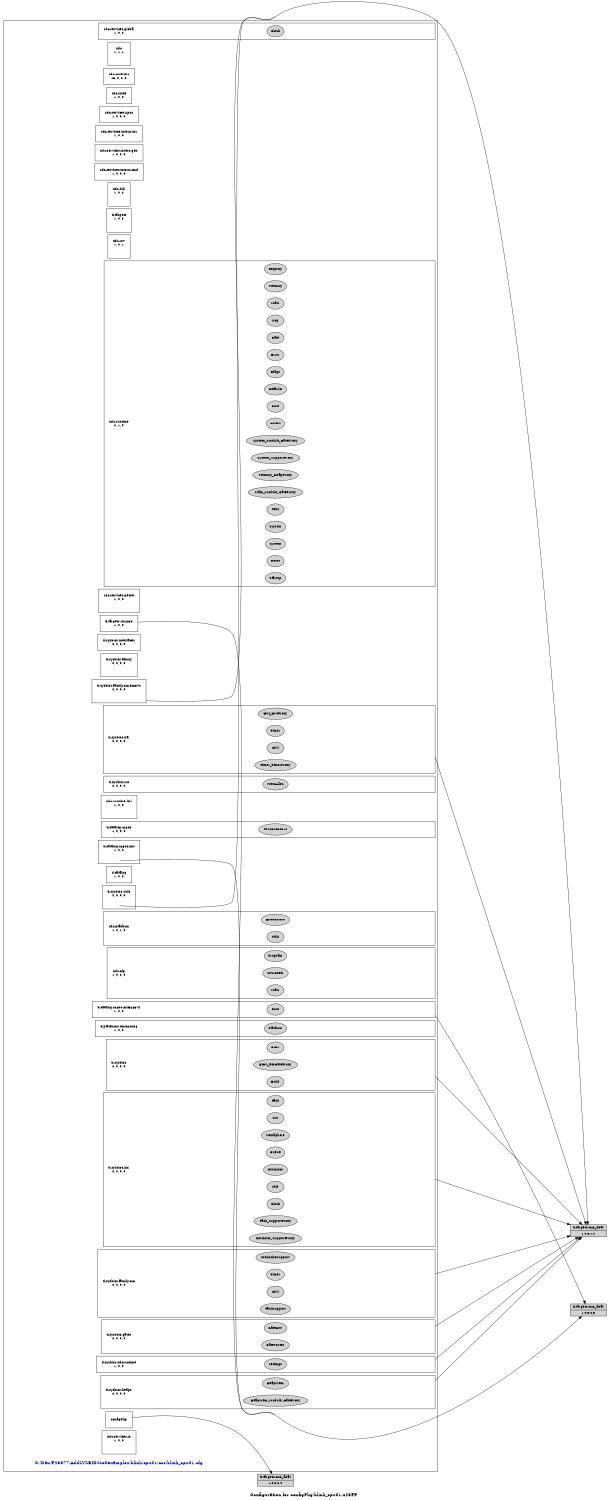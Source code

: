 digraph configuration {
    size="7.5,10";
    rankdir=LR;
    ranksep=".50 equally";
    concentrate=true;
    compound=true;
    label="\nConfiguration for configPkg/blink_cpu01.x28FP"
  node [font=Helvetica, fontsize=14, fontcolor=black];  subgraph cluster0 {label=""; __cfg [label="C:/Dan/F28377/AddSYSBIOStoCexamples/blink/cpu01/ccs/blink_cpu01.cfg", color=white, fontcolor=blue];
    node [font=Helvetica, fontsize=10];    subgraph cluster1 {
        label="";
        xdc_services_global__top [shape=box,label="xdc.services.global\n1, 0, 0", color=white];
        xdc_services_global__bot [shape=point,label="", style=invis];
        xdc_services_global_Clock [style=filled,fillcolor=lightgray, label="Clock"];
        xdc_services_global__top -> xdc_services_global_Clock[style=invis];
        xdc_services_global_Clock -> xdc_services_global__bot[style=invis];
    }
    subgraph cluster2 {
        label="";
        xdc__top [shape=box,label="xdc\n1, 1, 1", color=white];
        xdc__bot [shape=point,label="", style=invis];
    }
    subgraph cluster3 {
        label="";
        xdc_corevers__top [shape=box,label="xdc.corevers\n16, 0, 2, 0", color=white];
    }
    subgraph cluster4 {
        label="";
        xdc_shelf__top [shape=box,label="xdc.shelf\n1, 0, 0", color=white];
    }
    subgraph cluster5 {
        label="";
        xdc_services_spec__top [shape=box,label="xdc.services.spec\n1, 0, 0, 0", color=white];
    }
    subgraph cluster6 {
        label="";
        xdc_services_intern_xsr__top [shape=box,label="xdc.services.intern.xsr\n1, 0, 0", color=white];
    }
    subgraph cluster7 {
        label="";
        xdc_services_intern_gen__top [shape=box,label="xdc.services.intern.gen\n1, 0, 0, 0", color=white];
    }
    subgraph cluster8 {
        label="";
        xdc_services_intern_cmd__top [shape=box,label="xdc.services.intern.cmd\n1, 0, 0, 0", color=white];
    }
    subgraph cluster9 {
        label="";
        xdc_bld__top [shape=box,label="xdc.bld\n1, 0, 2", color=white];
        xdc_bld__bot [shape=point,label="", style=invis];
    }
    subgraph cluster10 {
        label="";
        ti_targets__top [shape=box,label="ti.targets\n1, 0, 3", color=white];
        ti_targets__bot [shape=point,label="", style=invis];
    }
    subgraph cluster11 {
        label="";
        xdc_rov__top [shape=box,label="xdc.rov\n1, 0, 1", color=white];
        xdc_rov__bot [shape=point,label="", style=invis];
    }
    subgraph cluster12 {
        label="";
        xdc_runtime__top [shape=box,label="xdc.runtime\n2, 1, 0", color=white];
        xdc_runtime__bot [shape=point,label="", style=invis];
        xdc_runtime_Assert [style=filled,fillcolor=lightgray, label="Assert"];
        xdc_runtime__top -> xdc_runtime_Assert[style=invis];
        xdc_runtime_Assert -> xdc_runtime__bot[style=invis];
        xdc_runtime_Core [style=filled,fillcolor=lightgray, label="Core"];
        xdc_runtime__top -> xdc_runtime_Core[style=invis];
        xdc_runtime_Core -> xdc_runtime__bot[style=invis];
        xdc_runtime_Defaults [style=filled,fillcolor=lightgray, label="Defaults"];
        xdc_runtime__top -> xdc_runtime_Defaults[style=invis];
        xdc_runtime_Defaults -> xdc_runtime__bot[style=invis];
        xdc_runtime_Diags [style=filled,fillcolor=lightgray, label="Diags"];
        xdc_runtime__top -> xdc_runtime_Diags[style=invis];
        xdc_runtime_Diags -> xdc_runtime__bot[style=invis];
        xdc_runtime_Error [style=filled,fillcolor=lightgray, label="Error"];
        xdc_runtime__top -> xdc_runtime_Error[style=invis];
        xdc_runtime_Error -> xdc_runtime__bot[style=invis];
        xdc_runtime_Gate [style=filled,fillcolor=lightgray, label="Gate"];
        xdc_runtime__top -> xdc_runtime_Gate[style=invis];
        xdc_runtime_Gate -> xdc_runtime__bot[style=invis];
        xdc_runtime_Log [style=filled,fillcolor=lightgray, label="Log"];
        xdc_runtime__top -> xdc_runtime_Log[style=invis];
        xdc_runtime_Log -> xdc_runtime__bot[style=invis];
        xdc_runtime_Main [style=filled,fillcolor=lightgray, label="Main"];
        xdc_runtime__top -> xdc_runtime_Main[style=invis];
        xdc_runtime_Main -> xdc_runtime__bot[style=invis];
        xdc_runtime_Memory [style=filled,fillcolor=lightgray, label="Memory"];
        xdc_runtime__top -> xdc_runtime_Memory[style=invis];
        xdc_runtime_Memory -> xdc_runtime__bot[style=invis];
        xdc_runtime_Registry [style=filled,fillcolor=lightgray, label="Registry"];
        xdc_runtime__top -> xdc_runtime_Registry[style=invis];
        xdc_runtime_Registry -> xdc_runtime__bot[style=invis];
        xdc_runtime_Startup [style=filled,fillcolor=lightgray, label="Startup"];
        xdc_runtime__top -> xdc_runtime_Startup[style=invis];
        xdc_runtime_Startup -> xdc_runtime__bot[style=invis];
        xdc_runtime_Reset [style=filled,fillcolor=lightgray, label="Reset"];
        xdc_runtime__top -> xdc_runtime_Reset[style=invis];
        xdc_runtime_Reset -> xdc_runtime__bot[style=invis];
        xdc_runtime_System [style=filled,fillcolor=lightgray, label="System"];
        xdc_runtime__top -> xdc_runtime_System[style=invis];
        xdc_runtime_System -> xdc_runtime__bot[style=invis];
        xdc_runtime_SysMin [style=filled,fillcolor=lightgray, label="SysMin"];
        xdc_runtime__top -> xdc_runtime_SysMin[style=invis];
        xdc_runtime_SysMin -> xdc_runtime__bot[style=invis];
        xdc_runtime_Text [style=filled,fillcolor=lightgray, label="Text"];
        xdc_runtime__top -> xdc_runtime_Text[style=invis];
        xdc_runtime_Text -> xdc_runtime__bot[style=invis];
        xdc_runtime_Main_Module_GateProxy [style=filled,fillcolor=lightgray, label="Main_Module_GateProxy"];
        xdc_runtime__top -> xdc_runtime_Main_Module_GateProxy[style=invis];
        xdc_runtime_Main_Module_GateProxy -> xdc_runtime__bot[style=invis];
        xdc_runtime_Memory_HeapProxy [style=filled,fillcolor=lightgray, label="Memory_HeapProxy"];
        xdc_runtime__top -> xdc_runtime_Memory_HeapProxy[style=invis];
        xdc_runtime_Memory_HeapProxy -> xdc_runtime__bot[style=invis];
        xdc_runtime_System_SupportProxy [style=filled,fillcolor=lightgray, label="System_SupportProxy"];
        xdc_runtime__top -> xdc_runtime_System_SupportProxy[style=invis];
        xdc_runtime_System_SupportProxy -> xdc_runtime__bot[style=invis];
        xdc_runtime_System_Module_GateProxy [style=filled,fillcolor=lightgray, label="System_Module_GateProxy"];
        xdc_runtime__top -> xdc_runtime_System_Module_GateProxy[style=invis];
        xdc_runtime_System_Module_GateProxy -> xdc_runtime__bot[style=invis];
    }
    subgraph cluster13 {
        label="";
        xdc_services_getset__top [shape=box,label="xdc.services.getset\n1, 0, 0", color=white];
        xdc_services_getset__bot [shape=point,label="", style=invis];
    }
    subgraph cluster14 {
        label="";
        ti_targets_rts2800__top [shape=box,label="ti.targets.rts2800\n1, 0, 0", color=white];
    }
    subgraph cluster15 {
        label="";
        ti_sysbios_interfaces__top [shape=box,label="ti.sysbios.interfaces\n2, 0, 0, 0", color=white];
    }
    subgraph cluster16 {
        label="";
        ti_sysbios_family__top [shape=box,label="ti.sysbios.family\n2, 0, 0, 0", color=white];
        ti_sysbios_family__bot [shape=point,label="", style=invis];
    }
    subgraph cluster17 {
        label="";
        ti_sysbios_hal__top [shape=box,label="ti.sysbios.hal\n2, 0, 0, 0", color=white];
        ti_sysbios_hal__bot [shape=point,label="", style=invis];
        ti_sysbios_hal_Hwi [style=filled,fillcolor=lightgray, label="Hwi"];
        ti_sysbios_hal__top -> ti_sysbios_hal_Hwi[style=invis];
        ti_sysbios_hal_Hwi -> ti_sysbios_hal__bot[style=invis];
        ti_sysbios_hal_Timer [style=filled,fillcolor=lightgray, label="Timer"];
        ti_sysbios_hal__top -> ti_sysbios_hal_Timer[style=invis];
        ti_sysbios_hal_Timer -> ti_sysbios_hal__bot[style=invis];
        ti_sysbios_hal_Hwi_HwiProxy [style=filled,fillcolor=lightgray, label="Hwi_HwiProxy"];
        ti_sysbios_hal__top -> ti_sysbios_hal_Hwi_HwiProxy[style=invis];
        ti_sysbios_hal_Hwi_HwiProxy -> ti_sysbios_hal__bot[style=invis];
        ti_sysbios_hal_Timer_TimerProxy [style=filled,fillcolor=lightgray, label="Timer_TimerProxy"];
        ti_sysbios_hal__top -> ti_sysbios_hal_Timer_TimerProxy[style=invis];
        ti_sysbios_hal_Timer_TimerProxy -> ti_sysbios_hal__bot[style=invis];
    }
    subgraph cluster18 {
        label="";
        ti_sysbios_family_c28_f2837x__top [shape=box,label="ti.sysbios.family.c28.f2837x\n2, 0, 0, 0", color=white];
        ti_sysbios_family_c28_f2837x__bot [shape=point,label="", style=invis];
    }
    subgraph cluster19 {
        label="";
        ti_sysbios_rts__top [shape=box,label="ti.sysbios.rts\n2, 0, 0, 0", color=white];
        ti_sysbios_rts__bot [shape=point,label="", style=invis];
        ti_sysbios_rts_MemAlloc [style=filled,fillcolor=lightgray, label="MemAlloc"];
        ti_sysbios_rts__top -> ti_sysbios_rts_MemAlloc[style=invis];
        ti_sysbios_rts_MemAlloc -> ti_sysbios_rts__bot[style=invis];
    }
    subgraph cluster20 {
        label="";
        xdc_runtime_knl__top [shape=box,label="xdc.runtime.knl\n1, 0, 0", color=white];
        xdc_runtime_knl__bot [shape=point,label="", style=invis];
    }
    subgraph cluster21 {
        label="";
        ti_catalog_c2800_init__top [shape=box,label="ti.catalog.c2800.init\n1, 0, 0", color=white];
        ti_catalog_c2800_init__bot [shape=point,label="", style=invis];
    }
    subgraph cluster22 {
        label="";
        ti_catalog_c2800__top [shape=box,label="ti.catalog.c2800\n1, 0, 0, 0", color=white];
        ti_catalog_c2800__bot [shape=point,label="", style=invis];
        ti_catalog_c2800_TMS320C2812 [style=filled,fillcolor=lightgray, label="TMS320C2812"];
        ti_catalog_c2800__top -> ti_catalog_c2800_TMS320C2812[style=invis];
        ti_catalog_c2800_TMS320C2812 -> ti_catalog_c2800__bot[style=invis];
    }
    subgraph cluster23 {
        label="";
        ti_catalog__top [shape=box,label="ti.catalog\n1, 0, 0", color=white];
    }
    subgraph cluster24 {
        label="";
        xdc_platform__top [shape=box,label="xdc.platform\n1, 0, 1, 0", color=white];
        xdc_platform__bot [shape=point,label="", style=invis];
        xdc_platform_ExeContext [style=filled,fillcolor=lightgray, label="ExeContext"];
        xdc_platform__top -> xdc_platform_ExeContext[style=invis];
        xdc_platform_ExeContext -> xdc_platform__bot[style=invis];
        xdc_platform_Utils [style=filled,fillcolor=lightgray, label="Utils"];
        xdc_platform__top -> xdc_platform_Utils[style=invis];
        xdc_platform_Utils -> xdc_platform__bot[style=invis];
    }
    subgraph cluster25 {
        label="";
        xdc_cfg__top [shape=box,label="xdc.cfg\n1, 0, 2, 0", color=white];
        xdc_cfg__bot [shape=point,label="", style=invis];
        xdc_cfg_Program [style=filled,fillcolor=lightgray, label="Program"];
        xdc_cfg__top -> xdc_cfg_Program[style=invis];
        xdc_cfg_Program -> xdc_cfg__bot[style=invis];
        xdc_cfg_Main [style=filled,fillcolor=lightgray, label="Main"];
        xdc_cfg__top -> xdc_cfg_Main[style=invis];
        xdc_cfg_Main -> xdc_cfg__bot[style=invis];
        xdc_cfg_SourceDir [style=filled,fillcolor=lightgray, label="SourceDir"];
        xdc_cfg__top -> xdc_cfg_SourceDir[style=invis];
        xdc_cfg_SourceDir -> xdc_cfg__bot[style=invis];
    }
    subgraph cluster26 {
        label="";
        ti_catalog_c2800_initF2837x__top [shape=box,label="ti.catalog.c2800.initF2837x\n1, 0, 0", color=white];
        ti_catalog_c2800_initF2837x__bot [shape=point,label="", style=invis];
        ti_catalog_c2800_initF2837x_Boot [style=filled,fillcolor=lightgray, label="Boot"];
        ti_catalog_c2800_initF2837x__top -> ti_catalog_c2800_initF2837x_Boot[style=invis];
        ti_catalog_c2800_initF2837x_Boot -> ti_catalog_c2800_initF2837x__bot[style=invis];
    }
    subgraph cluster27 {
        label="";
        ti_platforms_tms320x28__top [shape=box,label="ti.platforms.tms320x28\n1, 0, 0", color=white];
        ti_platforms_tms320x28__bot [shape=point,label="", style=invis];
        ti_platforms_tms320x28_Platform [style=filled,fillcolor=lightgray, label="Platform"];
        ti_platforms_tms320x28__top -> ti_platforms_tms320x28_Platform[style=invis];
        ti_platforms_tms320x28_Platform -> ti_platforms_tms320x28__bot[style=invis];
    }
    subgraph cluster28 {
        label="";
        ti_sysbios__top [shape=box,label="ti.sysbios\n2, 0, 0, 0", color=white];
        ti_sysbios__bot [shape=point,label="", style=invis];
        ti_sysbios_BIOS [style=filled,fillcolor=lightgray, label="BIOS"];
        ti_sysbios__top -> ti_sysbios_BIOS[style=invis];
        ti_sysbios_BIOS -> ti_sysbios__bot[style=invis];
        ti_sysbios_Build [style=filled,fillcolor=lightgray, label="Build"];
        ti_sysbios__top -> ti_sysbios_Build[style=invis];
        ti_sysbios_Build -> ti_sysbios__bot[style=invis];
        ti_sysbios_BIOS_RtsGateProxy [style=filled,fillcolor=lightgray, label="BIOS_RtsGateProxy"];
        ti_sysbios__top -> ti_sysbios_BIOS_RtsGateProxy[style=invis];
        ti_sysbios_BIOS_RtsGateProxy -> ti_sysbios__bot[style=invis];
    }
    subgraph cluster29 {
        label="";
        ti_sysbios_knl__top [shape=box,label="ti.sysbios.knl\n2, 0, 0, 0", color=white];
        ti_sysbios_knl__bot [shape=point,label="", style=invis];
        ti_sysbios_knl_Clock [style=filled,fillcolor=lightgray, label="Clock"];
        ti_sysbios_knl__top -> ti_sysbios_knl_Clock[style=invis];
        ti_sysbios_knl_Clock -> ti_sysbios_knl__bot[style=invis];
        ti_sysbios_knl_Idle [style=filled,fillcolor=lightgray, label="Idle"];
        ti_sysbios_knl__top -> ti_sysbios_knl_Idle[style=invis];
        ti_sysbios_knl_Idle -> ti_sysbios_knl__bot[style=invis];
        ti_sysbios_knl_Intrinsics [style=filled,fillcolor=lightgray, label="Intrinsics"];
        ti_sysbios_knl__top -> ti_sysbios_knl_Intrinsics[style=invis];
        ti_sysbios_knl_Intrinsics -> ti_sysbios_knl__bot[style=invis];
        ti_sysbios_knl_Queue [style=filled,fillcolor=lightgray, label="Queue"];
        ti_sysbios_knl__top -> ti_sysbios_knl_Queue[style=invis];
        ti_sysbios_knl_Queue -> ti_sysbios_knl__bot[style=invis];
        ti_sysbios_knl_Semaphore [style=filled,fillcolor=lightgray, label="Semaphore"];
        ti_sysbios_knl__top -> ti_sysbios_knl_Semaphore[style=invis];
        ti_sysbios_knl_Semaphore -> ti_sysbios_knl__bot[style=invis];
        ti_sysbios_knl_Swi [style=filled,fillcolor=lightgray, label="Swi"];
        ti_sysbios_knl__top -> ti_sysbios_knl_Swi[style=invis];
        ti_sysbios_knl_Swi -> ti_sysbios_knl__bot[style=invis];
        ti_sysbios_knl_Task [style=filled,fillcolor=lightgray, label="Task"];
        ti_sysbios_knl__top -> ti_sysbios_knl_Task[style=invis];
        ti_sysbios_knl_Task -> ti_sysbios_knl__bot[style=invis];
        ti_sysbios_knl_Intrinsics_SupportProxy [style=filled,fillcolor=lightgray, label="Intrinsics_SupportProxy"];
        ti_sysbios_knl__top -> ti_sysbios_knl_Intrinsics_SupportProxy[style=invis];
        ti_sysbios_knl_Intrinsics_SupportProxy -> ti_sysbios_knl__bot[style=invis];
        ti_sysbios_knl_Task_SupportProxy [style=filled,fillcolor=lightgray, label="Task_SupportProxy"];
        ti_sysbios_knl__top -> ti_sysbios_knl_Task_SupportProxy[style=invis];
        ti_sysbios_knl_Task_SupportProxy -> ti_sysbios_knl__bot[style=invis];
    }
    subgraph cluster30 {
        label="";
        ti_sysbios_family_c28__top [shape=box,label="ti.sysbios.family.c28\n2, 0, 0, 0", color=white];
        ti_sysbios_family_c28__bot [shape=point,label="", style=invis];
        ti_sysbios_family_c28_Hwi [style=filled,fillcolor=lightgray, label="Hwi"];
        ti_sysbios_family_c28__top -> ti_sysbios_family_c28_Hwi[style=invis];
        ti_sysbios_family_c28_Hwi -> ti_sysbios_family_c28__bot[style=invis];
        ti_sysbios_family_c28_Timer [style=filled,fillcolor=lightgray, label="Timer"];
        ti_sysbios_family_c28__top -> ti_sysbios_family_c28_Timer[style=invis];
        ti_sysbios_family_c28_Timer -> ti_sysbios_family_c28__bot[style=invis];
        ti_sysbios_family_c28_IntrinsicsSupport [style=filled,fillcolor=lightgray, label="IntrinsicsSupport"];
        ti_sysbios_family_c28__top -> ti_sysbios_family_c28_IntrinsicsSupport[style=invis];
        ti_sysbios_family_c28_IntrinsicsSupport -> ti_sysbios_family_c28__bot[style=invis];
        ti_sysbios_family_c28_TaskSupport [style=filled,fillcolor=lightgray, label="TaskSupport"];
        ti_sysbios_family_c28__top -> ti_sysbios_family_c28_TaskSupport[style=invis];
        ti_sysbios_family_c28_TaskSupport -> ti_sysbios_family_c28__bot[style=invis];
    }
    subgraph cluster31 {
        label="";
        ti_sysbios_gates__top [shape=box,label="ti.sysbios.gates\n2, 0, 0, 0", color=white];
        ti_sysbios_gates__bot [shape=point,label="", style=invis];
        ti_sysbios_gates_GateHwi [style=filled,fillcolor=lightgray, label="GateHwi"];
        ti_sysbios_gates__top -> ti_sysbios_gates_GateHwi[style=invis];
        ti_sysbios_gates_GateHwi -> ti_sysbios_gates__bot[style=invis];
        ti_sysbios_gates_GateMutex [style=filled,fillcolor=lightgray, label="GateMutex"];
        ti_sysbios_gates__top -> ti_sysbios_gates_GateMutex[style=invis];
        ti_sysbios_gates_GateMutex -> ti_sysbios_gates__bot[style=invis];
    }
    subgraph cluster32 {
        label="";
        ti_sysbios_xdcruntime__top [shape=box,label="ti.sysbios.xdcruntime\n1, 0, 0", color=white];
        ti_sysbios_xdcruntime__bot [shape=point,label="", style=invis];
        ti_sysbios_xdcruntime_Settings [style=filled,fillcolor=lightgray, label="Settings"];
        ti_sysbios_xdcruntime__top -> ti_sysbios_xdcruntime_Settings[style=invis];
        ti_sysbios_xdcruntime_Settings -> ti_sysbios_xdcruntime__bot[style=invis];
    }
    subgraph cluster33 {
        label="";
        ti_sysbios_heaps__top [shape=box,label="ti.sysbios.heaps\n2, 0, 0, 0", color=white];
        ti_sysbios_heaps__bot [shape=point,label="", style=invis];
        ti_sysbios_heaps_HeapMem [style=filled,fillcolor=lightgray, label="HeapMem"];
        ti_sysbios_heaps__top -> ti_sysbios_heaps_HeapMem[style=invis];
        ti_sysbios_heaps_HeapMem -> ti_sysbios_heaps__bot[style=invis];
        ti_sysbios_heaps_HeapMem_Module_GateProxy [style=filled,fillcolor=lightgray, label="HeapMem_Module_GateProxy"];
        ti_sysbios_heaps__top -> ti_sysbios_heaps_HeapMem_Module_GateProxy[style=invis];
        ti_sysbios_heaps_HeapMem_Module_GateProxy -> ti_sysbios_heaps__bot[style=invis];
    }
    subgraph cluster34 {
        label="";
        ti_sysbios_utils__top [shape=box,label="ti.sysbios.utils\n2, 0, 0, 0", color=white];
        ti_sysbios_utils__bot [shape=point,label="", style=invis];
    }
    subgraph cluster35 {
        label="";
        configPkg__top [shape=box,label="configPkg\n", color=white];
    }
    subgraph cluster36 {
        label="";
        xdc_services_io__top [shape=box,label="xdc.services.io\n1, 0, 0", color=white];
        xdc_services_io__bot [shape=point,label="", style=invis];
    }
  }
  node [font=Helvetica, fontsize=10];
    ti_targets_C28_float__1_0_5__2_3 [shape=record,label="ti.targets.C28_float|1,0,5.2,3",style=filled, fillcolor=lightgrey];
    ti_targets_rts2800__top -> ti_targets_C28_float__1_0_5__2_3 [ltail=cluster14];
    ti_targets_C28_float__1_0_6__1_0 [shape=record,label="ti.targets.C28_float|1,0,6.1,0",style=filled, fillcolor=lightgrey];
    ti_sysbios_hal__bot -> ti_targets_C28_float__1_0_6__1_0 [ltail=cluster17];
    ti_targets_C28_float__1_0_6__1_0 [shape=record,label="ti.targets.C28_float|1,0,6.1,0",style=filled, fillcolor=lightgrey];
    ti_sysbios_family_c28_f2837x__bot -> ti_targets_C28_float__1_0_6__1_0 [ltail=cluster18];
    ti_targets_C28_float__1_0_5__2_3 [shape=record,label="ti.targets.C28_float|1,0,5.2,3",style=filled, fillcolor=lightgrey];
    ti_catalog_c2800_init__bot -> ti_targets_C28_float__1_0_5__2_3 [ltail=cluster21];
    ti_targets_C28_float__1_0_5__2_3 [shape=record,label="ti.targets.C28_float|1,0,5.2,3",style=filled, fillcolor=lightgrey];
    ti_catalog_c2800_initF2837x__bot -> ti_targets_C28_float__1_0_5__2_3 [ltail=cluster26];
    ti_targets_C28_float__1_0_6__1_0 [shape=record,label="ti.targets.C28_float|1,0,6.1,0",style=filled, fillcolor=lightgrey];
    ti_sysbios__bot -> ti_targets_C28_float__1_0_6__1_0 [ltail=cluster28];
    ti_targets_C28_float__1_0_6__1_0 [shape=record,label="ti.targets.C28_float|1,0,6.1,0",style=filled, fillcolor=lightgrey];
    ti_sysbios_knl__bot -> ti_targets_C28_float__1_0_6__1_0 [ltail=cluster29];
    ti_targets_C28_float__1_0_6__1_0 [shape=record,label="ti.targets.C28_float|1,0,6.1,0",style=filled, fillcolor=lightgrey];
    ti_sysbios_family_c28__bot -> ti_targets_C28_float__1_0_6__1_0 [ltail=cluster30];
    ti_targets_C28_float__1_0_6__1_0 [shape=record,label="ti.targets.C28_float|1,0,6.1,0",style=filled, fillcolor=lightgrey];
    ti_sysbios_gates__bot -> ti_targets_C28_float__1_0_6__1_0 [ltail=cluster31];
    ti_targets_C28_float__1_0_6__1_0 [shape=record,label="ti.targets.C28_float|1,0,6.1,0",style=filled, fillcolor=lightgrey];
    ti_sysbios_xdcruntime__bot -> ti_targets_C28_float__1_0_6__1_0 [ltail=cluster32];
    ti_targets_C28_float__1_0_6__1_0 [shape=record,label="ti.targets.C28_float|1,0,6.1,0",style=filled, fillcolor=lightgrey];
    ti_sysbios_heaps__bot -> ti_targets_C28_float__1_0_6__1_0 [ltail=cluster33];
    ti_targets_C28_float__1_0_6__1_0 [shape=record,label="ti.targets.C28_float|1,0,6.1,0",style=filled, fillcolor=lightgrey];
    ti_sysbios_utils__bot -> ti_targets_C28_float__1_0_6__1_0 [ltail=cluster34];
    ti_targets_C28_float__1_0_6__2_4 [shape=record,label="ti.targets.C28_float|1,0,6.2,4",style=filled, fillcolor=lightgrey];
    configPkg__top -> ti_targets_C28_float__1_0_6__2_4 [ltail=cluster35];
}
